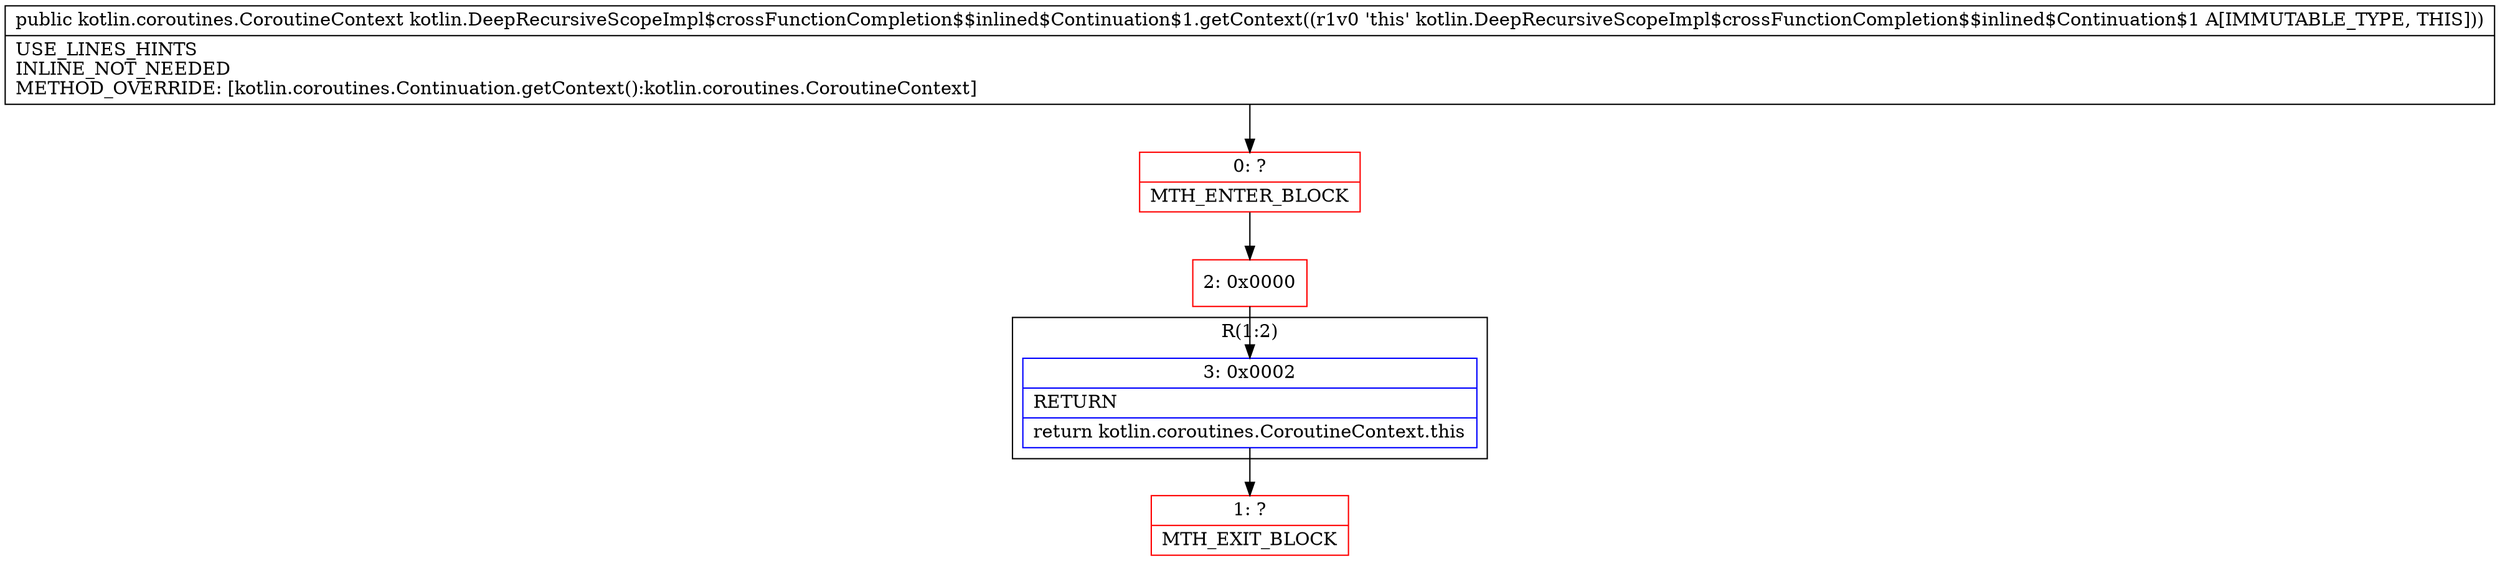 digraph "CFG forkotlin.DeepRecursiveScopeImpl$crossFunctionCompletion$$inlined$Continuation$1.getContext()Lkotlin\/coroutines\/CoroutineContext;" {
subgraph cluster_Region_50990150 {
label = "R(1:2)";
node [shape=record,color=blue];
Node_3 [shape=record,label="{3\:\ 0x0002|RETURN\l|return kotlin.coroutines.CoroutineContext.this\l}"];
}
Node_0 [shape=record,color=red,label="{0\:\ ?|MTH_ENTER_BLOCK\l}"];
Node_2 [shape=record,color=red,label="{2\:\ 0x0000}"];
Node_1 [shape=record,color=red,label="{1\:\ ?|MTH_EXIT_BLOCK\l}"];
MethodNode[shape=record,label="{public kotlin.coroutines.CoroutineContext kotlin.DeepRecursiveScopeImpl$crossFunctionCompletion$$inlined$Continuation$1.getContext((r1v0 'this' kotlin.DeepRecursiveScopeImpl$crossFunctionCompletion$$inlined$Continuation$1 A[IMMUTABLE_TYPE, THIS]))  | USE_LINES_HINTS\lINLINE_NOT_NEEDED\lMETHOD_OVERRIDE: [kotlin.coroutines.Continuation.getContext():kotlin.coroutines.CoroutineContext]\l}"];
MethodNode -> Node_0;Node_3 -> Node_1;
Node_0 -> Node_2;
Node_2 -> Node_3;
}

